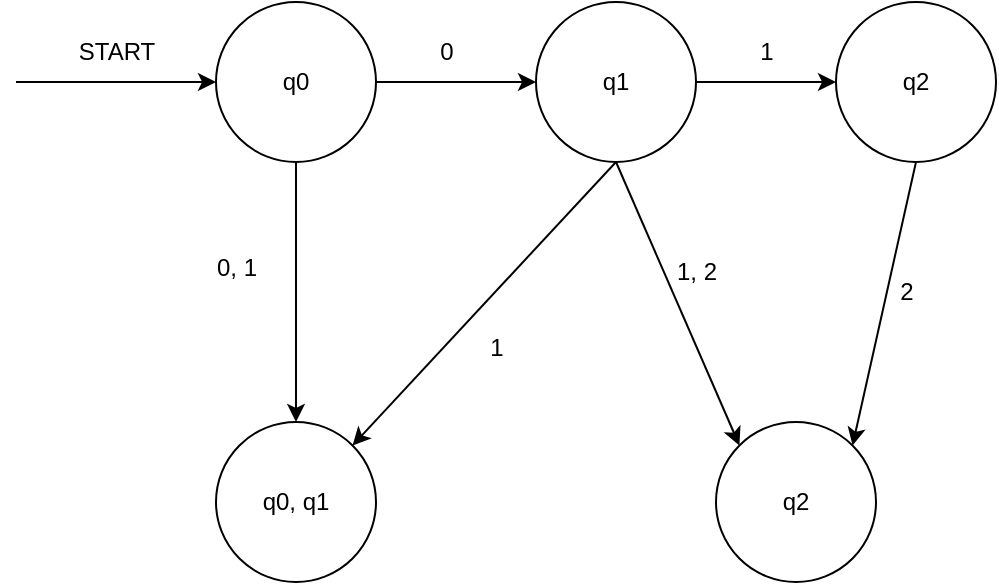<mxfile version="26.0.16">
  <diagram name="Page-1" id="B-bBoC-QiUjvv_h0DDCS">
    <mxGraphModel dx="1674" dy="844" grid="1" gridSize="10" guides="1" tooltips="1" connect="1" arrows="1" fold="1" page="1" pageScale="1" pageWidth="1654" pageHeight="1169" math="0" shadow="0">
      <root>
        <mxCell id="0" />
        <mxCell id="1" parent="0" />
        <mxCell id="OhAhYIbokLUCMW42yB3K-1" value="" style="endArrow=classic;html=1;rounded=0;" edge="1" parent="1">
          <mxGeometry width="50" height="50" relative="1" as="geometry">
            <mxPoint x="280" y="410" as="sourcePoint" />
            <mxPoint x="380" y="410" as="targetPoint" />
          </mxGeometry>
        </mxCell>
        <mxCell id="OhAhYIbokLUCMW42yB3K-2" value="START" style="text;html=1;align=center;verticalAlign=middle;resizable=0;points=[];autosize=1;strokeColor=none;fillColor=none;" vertex="1" parent="1">
          <mxGeometry x="300" y="380" width="60" height="30" as="geometry" />
        </mxCell>
        <mxCell id="OhAhYIbokLUCMW42yB3K-3" value="q0" style="ellipse;whiteSpace=wrap;html=1;aspect=fixed;" vertex="1" parent="1">
          <mxGeometry x="380" y="370" width="80" height="80" as="geometry" />
        </mxCell>
        <mxCell id="OhAhYIbokLUCMW42yB3K-4" value="" style="endArrow=classic;html=1;rounded=0;exitX=1;exitY=0.5;exitDx=0;exitDy=0;" edge="1" parent="1" source="OhAhYIbokLUCMW42yB3K-3">
          <mxGeometry width="50" height="50" relative="1" as="geometry">
            <mxPoint x="820" y="460" as="sourcePoint" />
            <mxPoint x="540" y="410" as="targetPoint" />
          </mxGeometry>
        </mxCell>
        <mxCell id="OhAhYIbokLUCMW42yB3K-5" value="q1" style="ellipse;whiteSpace=wrap;html=1;aspect=fixed;" vertex="1" parent="1">
          <mxGeometry x="540" y="370" width="80" height="80" as="geometry" />
        </mxCell>
        <mxCell id="OhAhYIbokLUCMW42yB3K-6" value="0" style="text;html=1;align=center;verticalAlign=middle;resizable=0;points=[];autosize=1;strokeColor=none;fillColor=none;" vertex="1" parent="1">
          <mxGeometry x="480" y="380" width="30" height="30" as="geometry" />
        </mxCell>
        <mxCell id="OhAhYIbokLUCMW42yB3K-7" value="" style="endArrow=classic;html=1;rounded=0;exitX=1;exitY=0.5;exitDx=0;exitDy=0;" edge="1" parent="1" source="OhAhYIbokLUCMW42yB3K-5">
          <mxGeometry width="50" height="50" relative="1" as="geometry">
            <mxPoint x="820" y="460" as="sourcePoint" />
            <mxPoint x="690" y="410" as="targetPoint" />
            <Array as="points" />
          </mxGeometry>
        </mxCell>
        <mxCell id="OhAhYIbokLUCMW42yB3K-8" value="1" style="text;html=1;align=center;verticalAlign=middle;resizable=0;points=[];autosize=1;strokeColor=none;fillColor=none;" vertex="1" parent="1">
          <mxGeometry x="640" y="380" width="30" height="30" as="geometry" />
        </mxCell>
        <mxCell id="OhAhYIbokLUCMW42yB3K-9" value="q2" style="ellipse;whiteSpace=wrap;html=1;aspect=fixed;" vertex="1" parent="1">
          <mxGeometry x="690" y="370" width="80" height="80" as="geometry" />
        </mxCell>
        <mxCell id="OhAhYIbokLUCMW42yB3K-10" value="" style="endArrow=classic;html=1;rounded=0;exitX=0.5;exitY=1;exitDx=0;exitDy=0;entryX=1;entryY=0;entryDx=0;entryDy=0;" edge="1" parent="1" source="OhAhYIbokLUCMW42yB3K-9" target="OhAhYIbokLUCMW42yB3K-11">
          <mxGeometry width="50" height="50" relative="1" as="geometry">
            <mxPoint x="820" y="460" as="sourcePoint" />
            <mxPoint x="680" y="580" as="targetPoint" />
          </mxGeometry>
        </mxCell>
        <mxCell id="OhAhYIbokLUCMW42yB3K-11" value="q2" style="ellipse;whiteSpace=wrap;html=1;aspect=fixed;" vertex="1" parent="1">
          <mxGeometry x="630" y="580" width="80" height="80" as="geometry" />
        </mxCell>
        <mxCell id="OhAhYIbokLUCMW42yB3K-12" value="" style="endArrow=classic;html=1;rounded=0;exitX=0.5;exitY=1;exitDx=0;exitDy=0;entryX=0;entryY=0;entryDx=0;entryDy=0;" edge="1" parent="1" source="OhAhYIbokLUCMW42yB3K-5" target="OhAhYIbokLUCMW42yB3K-11">
          <mxGeometry width="50" height="50" relative="1" as="geometry">
            <mxPoint x="820" y="460" as="sourcePoint" />
            <mxPoint x="870" y="410" as="targetPoint" />
          </mxGeometry>
        </mxCell>
        <mxCell id="OhAhYIbokLUCMW42yB3K-13" value="2" style="text;html=1;align=center;verticalAlign=middle;resizable=0;points=[];autosize=1;strokeColor=none;fillColor=none;" vertex="1" parent="1">
          <mxGeometry x="710" y="500" width="30" height="30" as="geometry" />
        </mxCell>
        <mxCell id="OhAhYIbokLUCMW42yB3K-14" value="1, 2" style="text;html=1;align=center;verticalAlign=middle;resizable=0;points=[];autosize=1;strokeColor=none;fillColor=none;" vertex="1" parent="1">
          <mxGeometry x="600" y="490" width="40" height="30" as="geometry" />
        </mxCell>
        <mxCell id="OhAhYIbokLUCMW42yB3K-16" value="q0, q1" style="ellipse;whiteSpace=wrap;html=1;aspect=fixed;" vertex="1" parent="1">
          <mxGeometry x="380" y="580" width="80" height="80" as="geometry" />
        </mxCell>
        <mxCell id="OhAhYIbokLUCMW42yB3K-17" value="" style="endArrow=classic;html=1;rounded=0;exitX=0.5;exitY=1;exitDx=0;exitDy=0;entryX=1;entryY=0;entryDx=0;entryDy=0;" edge="1" parent="1" source="OhAhYIbokLUCMW42yB3K-5" target="OhAhYIbokLUCMW42yB3K-16">
          <mxGeometry width="50" height="50" relative="1" as="geometry">
            <mxPoint x="820" y="460" as="sourcePoint" />
            <mxPoint x="870" y="410" as="targetPoint" />
          </mxGeometry>
        </mxCell>
        <mxCell id="OhAhYIbokLUCMW42yB3K-19" value="1" style="text;html=1;align=center;verticalAlign=middle;resizable=0;points=[];autosize=1;strokeColor=none;fillColor=none;" vertex="1" parent="1">
          <mxGeometry x="505" y="528" width="30" height="30" as="geometry" />
        </mxCell>
        <mxCell id="OhAhYIbokLUCMW42yB3K-20" value="" style="endArrow=classic;html=1;rounded=0;exitX=0.5;exitY=1;exitDx=0;exitDy=0;entryX=0.5;entryY=0;entryDx=0;entryDy=0;" edge="1" parent="1" source="OhAhYIbokLUCMW42yB3K-3" target="OhAhYIbokLUCMW42yB3K-16">
          <mxGeometry width="50" height="50" relative="1" as="geometry">
            <mxPoint x="820" y="460" as="sourcePoint" />
            <mxPoint x="870" y="410" as="targetPoint" />
          </mxGeometry>
        </mxCell>
        <mxCell id="OhAhYIbokLUCMW42yB3K-21" value="0, 1" style="text;html=1;align=center;verticalAlign=middle;resizable=0;points=[];autosize=1;strokeColor=none;fillColor=none;" vertex="1" parent="1">
          <mxGeometry x="370" y="488" width="40" height="30" as="geometry" />
        </mxCell>
      </root>
    </mxGraphModel>
  </diagram>
</mxfile>
